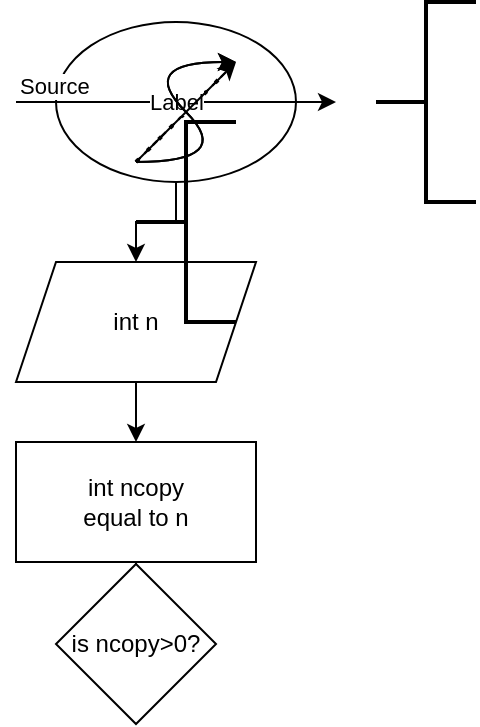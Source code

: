 <mxfile version="21.3.6" type="github">
  <diagram name="Page-1" id="aigsLAhujqgczJwolF3E">
    <mxGraphModel dx="870" dy="480" grid="1" gridSize="10" guides="1" tooltips="1" connect="1" arrows="1" fold="1" page="1" pageScale="1" pageWidth="850" pageHeight="1100" math="0" shadow="0">
      <root>
        <mxCell id="0" />
        <mxCell id="1" parent="0" />
        <mxCell id="BBV2CZMrRxX27QBPRGwY-10" style="edgeStyle=orthogonalEdgeStyle;rounded=0;orthogonalLoop=1;jettySize=auto;html=1;exitX=0.5;exitY=1;exitDx=0;exitDy=0;" edge="1" parent="1" source="BBV2CZMrRxX27QBPRGwY-1" target="BBV2CZMrRxX27QBPRGwY-11">
          <mxGeometry relative="1" as="geometry">
            <mxPoint x="400" y="360" as="targetPoint" />
          </mxGeometry>
        </mxCell>
        <mxCell id="BBV2CZMrRxX27QBPRGwY-1" value="start" style="ellipse;whiteSpace=wrap;html=1;" vertex="1" parent="1">
          <mxGeometry x="360" y="210" width="120" height="80" as="geometry" />
        </mxCell>
        <mxCell id="BBV2CZMrRxX27QBPRGwY-2" value="" style="strokeWidth=2;html=1;shape=mxgraph.flowchart.annotation_2;align=left;labelPosition=right;pointerEvents=1;" vertex="1" parent="1">
          <mxGeometry x="520" y="200" width="50" height="100" as="geometry" />
        </mxCell>
        <mxCell id="BBV2CZMrRxX27QBPRGwY-3" value="" style="endArrow=none;dashed=1;html=1;rounded=0;" edge="1" parent="1">
          <mxGeometry width="50" height="50" relative="1" as="geometry">
            <mxPoint x="400" y="280" as="sourcePoint" />
            <mxPoint x="450" y="230" as="targetPoint" />
          </mxGeometry>
        </mxCell>
        <mxCell id="BBV2CZMrRxX27QBPRGwY-4" value="" style="endArrow=none;dashed=1;html=1;dashPattern=1 3;strokeWidth=2;rounded=0;" edge="1" parent="1">
          <mxGeometry width="50" height="50" relative="1" as="geometry">
            <mxPoint x="400" y="280" as="sourcePoint" />
            <mxPoint x="450" y="230" as="targetPoint" />
          </mxGeometry>
        </mxCell>
        <mxCell id="BBV2CZMrRxX27QBPRGwY-5" value="" style="endArrow=none;dashed=1;html=1;rounded=0;" edge="1" parent="1">
          <mxGeometry width="50" height="50" relative="1" as="geometry">
            <mxPoint x="400" y="280" as="sourcePoint" />
            <mxPoint x="450" y="230" as="targetPoint" />
          </mxGeometry>
        </mxCell>
        <mxCell id="BBV2CZMrRxX27QBPRGwY-6" value="" style="endArrow=classic;html=1;rounded=0;" edge="1" parent="1">
          <mxGeometry relative="1" as="geometry">
            <mxPoint x="340" y="250" as="sourcePoint" />
            <mxPoint x="500" y="250" as="targetPoint" />
          </mxGeometry>
        </mxCell>
        <mxCell id="BBV2CZMrRxX27QBPRGwY-7" value="Label" style="edgeLabel;resizable=0;html=1;align=center;verticalAlign=middle;" connectable="0" vertex="1" parent="BBV2CZMrRxX27QBPRGwY-6">
          <mxGeometry relative="1" as="geometry" />
        </mxCell>
        <mxCell id="BBV2CZMrRxX27QBPRGwY-8" value="Source" style="edgeLabel;resizable=0;html=1;align=left;verticalAlign=bottom;" connectable="0" vertex="1" parent="BBV2CZMrRxX27QBPRGwY-6">
          <mxGeometry x="-1" relative="1" as="geometry" />
        </mxCell>
        <mxCell id="BBV2CZMrRxX27QBPRGwY-9" value="" style="curved=1;endArrow=classic;html=1;rounded=0;" edge="1" parent="1">
          <mxGeometry width="50" height="50" relative="1" as="geometry">
            <mxPoint x="400" y="280" as="sourcePoint" />
            <mxPoint x="450" y="230" as="targetPoint" />
            <Array as="points">
              <mxPoint x="450" y="280" />
              <mxPoint x="400" y="230" />
            </Array>
          </mxGeometry>
        </mxCell>
        <mxCell id="BBV2CZMrRxX27QBPRGwY-13" style="edgeStyle=orthogonalEdgeStyle;rounded=0;orthogonalLoop=1;jettySize=auto;html=1;exitX=0.5;exitY=1;exitDx=0;exitDy=0;" edge="1" parent="1" source="BBV2CZMrRxX27QBPRGwY-11" target="BBV2CZMrRxX27QBPRGwY-14">
          <mxGeometry relative="1" as="geometry">
            <mxPoint x="400" y="450" as="targetPoint" />
          </mxGeometry>
        </mxCell>
        <mxCell id="BBV2CZMrRxX27QBPRGwY-11" value="int n" style="shape=parallelogram;perimeter=parallelogramPerimeter;whiteSpace=wrap;html=1;fixedSize=1;" vertex="1" parent="1">
          <mxGeometry x="340" y="330" width="120" height="60" as="geometry" />
        </mxCell>
        <mxCell id="BBV2CZMrRxX27QBPRGwY-12" value="" style="endArrow=classic;html=1;rounded=0;" edge="1" parent="1">
          <mxGeometry width="50" height="50" relative="1" as="geometry">
            <mxPoint x="400" y="280" as="sourcePoint" />
            <mxPoint x="450" y="230" as="targetPoint" />
          </mxGeometry>
        </mxCell>
        <mxCell id="BBV2CZMrRxX27QBPRGwY-16" style="edgeStyle=orthogonalEdgeStyle;rounded=0;orthogonalLoop=1;jettySize=auto;html=1;exitX=0.5;exitY=1;exitDx=0;exitDy=0;" edge="1" parent="1" source="BBV2CZMrRxX27QBPRGwY-14" target="BBV2CZMrRxX27QBPRGwY-17">
          <mxGeometry relative="1" as="geometry">
            <mxPoint x="400" y="521" as="targetPoint" />
          </mxGeometry>
        </mxCell>
        <mxCell id="BBV2CZMrRxX27QBPRGwY-14" value="int ncopy&lt;br&gt;equal to n" style="rounded=0;whiteSpace=wrap;html=1;" vertex="1" parent="1">
          <mxGeometry x="340" y="420" width="120" height="60" as="geometry" />
        </mxCell>
        <mxCell id="BBV2CZMrRxX27QBPRGwY-15" value="" style="curved=1;endArrow=classic;html=1;rounded=0;" edge="1" parent="1">
          <mxGeometry width="50" height="50" relative="1" as="geometry">
            <mxPoint x="400" y="280" as="sourcePoint" />
            <mxPoint x="450" y="230" as="targetPoint" />
            <Array as="points">
              <mxPoint x="450" y="280" />
              <mxPoint x="400" y="230" />
            </Array>
          </mxGeometry>
        </mxCell>
        <mxCell id="BBV2CZMrRxX27QBPRGwY-17" value="is ncopy&amp;gt;0?" style="rhombus;whiteSpace=wrap;html=1;" vertex="1" parent="1">
          <mxGeometry x="360" y="481" width="80" height="80" as="geometry" />
        </mxCell>
        <mxCell id="BBV2CZMrRxX27QBPRGwY-18" value="" style="strokeWidth=2;html=1;shape=mxgraph.flowchart.annotation_2;align=left;labelPosition=right;pointerEvents=1;" vertex="1" parent="1">
          <mxGeometry x="400" y="260" width="50" height="100" as="geometry" />
        </mxCell>
      </root>
    </mxGraphModel>
  </diagram>
</mxfile>
